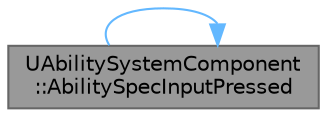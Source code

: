 digraph "UAbilitySystemComponent::AbilitySpecInputPressed"
{
 // INTERACTIVE_SVG=YES
 // LATEX_PDF_SIZE
  bgcolor="transparent";
  edge [fontname=Helvetica,fontsize=10,labelfontname=Helvetica,labelfontsize=10];
  node [fontname=Helvetica,fontsize=10,shape=box,height=0.2,width=0.4];
  rankdir="RL";
  Node1 [id="Node000001",label="UAbilitySystemComponent\l::AbilitySpecInputPressed",height=0.2,width=0.4,color="gray40", fillcolor="grey60", style="filled", fontcolor="black",tooltip="Called on local player always."];
  Node1 -> Node1 [id="edge1_Node000001_Node000001",dir="back",color="steelblue1",style="solid",tooltip=" "];
}
